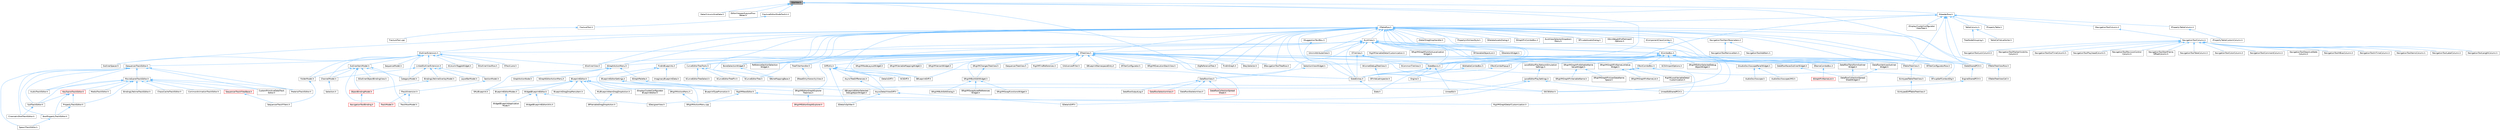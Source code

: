 digraph "SSplitter.h"
{
 // INTERACTIVE_SVG=YES
 // LATEX_PDF_SIZE
  bgcolor="transparent";
  edge [fontname=Helvetica,fontsize=10,labelfontname=Helvetica,labelfontsize=10];
  node [fontname=Helvetica,fontsize=10,shape=box,height=0.2,width=0.4];
  Node1 [id="Node000001",label="SSplitter.h",height=0.2,width=0.4,color="gray40", fillcolor="grey60", style="filled", fontcolor="black",tooltip=" "];
  Node1 -> Node2 [id="edge1_Node000001_Node000002",dir="back",color="steelblue1",style="solid",tooltip=" "];
  Node2 [id="Node000002",label="DetailColumnSizeData.h",height=0.2,width=0.4,color="grey40", fillcolor="white", style="filled",URL="$d4/de2/DetailColumnSizeData_8h.html",tooltip=" "];
  Node1 -> Node3 [id="edge2_Node000001_Node000003",dir="back",color="steelblue1",style="solid",tooltip=" "];
  Node3 [id="Node000003",label="EditorViewportLayoutFour\lPanes.h",height=0.2,width=0.4,color="grey40", fillcolor="white", style="filled",URL="$d4/d84/EditorViewportLayoutFourPanes_8h.html",tooltip=" "];
  Node1 -> Node4 [id="edge3_Node000001_Node000004",dir="back",color="steelblue1",style="solid",tooltip=" "];
  Node4 [id="Node000004",label="FractureEditorModeToolkit.h",height=0.2,width=0.4,color="grey40", fillcolor="white", style="filled",URL="$da/d01/FractureEditorModeToolkit_8h.html",tooltip=" "];
  Node4 -> Node5 [id="edge4_Node000004_Node000005",dir="back",color="steelblue1",style="solid",tooltip=" "];
  Node5 [id="Node000005",label="FractureTool.h",height=0.2,width=0.4,color="grey40", fillcolor="white", style="filled",URL="$d4/d30/FractureTool_8h.html",tooltip=" "];
  Node5 -> Node6 [id="edge5_Node000005_Node000006",dir="back",color="steelblue1",style="solid",tooltip=" "];
  Node6 [id="Node000006",label="FractureTool.cpp",height=0.2,width=0.4,color="grey40", fillcolor="white", style="filled",URL="$dc/d9a/FractureTool_8cpp.html",tooltip=" "];
  Node1 -> Node7 [id="edge6_Node000001_Node000007",dir="back",color="steelblue1",style="solid",tooltip=" "];
  Node7 [id="Node000007",label="SHeaderRow.h",height=0.2,width=0.4,color="grey40", fillcolor="white", style="filled",URL="$d4/d31/SHeaderRow_8h.html",tooltip=" "];
  Node7 -> Node8 [id="edge7_Node000007_Node000008",dir="back",color="steelblue1",style="solid",tooltip=" "];
  Node8 [id="Node000008",label="IDisplayClusterConfigurator\lViewTree.h",height=0.2,width=0.4,color="grey40", fillcolor="white", style="filled",URL="$d2/d6d/IDisplayClusterConfiguratorViewTree_8h.html",tooltip=" "];
  Node7 -> Node9 [id="edge8_Node000007_Node000009",dir="back",color="steelblue1",style="solid",tooltip=" "];
  Node9 [id="Node000009",label="INavigationToolColumn.h",height=0.2,width=0.4,color="grey40", fillcolor="white", style="filled",URL="$d4/da3/INavigationToolColumn_8h.html",tooltip=" "];
  Node9 -> Node10 [id="edge9_Node000009_Node000010",dir="back",color="steelblue1",style="solid",tooltip=" "];
  Node10 [id="Node000010",label="NavigationToolColumn.h",height=0.2,width=0.4,color="grey40", fillcolor="white", style="filled",URL="$d5/d86/NavigationToolColumn_8h.html",tooltip=" "];
  Node10 -> Node11 [id="edge10_Node000010_Node000011",dir="back",color="steelblue1",style="solid",tooltip=" "];
  Node11 [id="Node000011",label="NavigationToolColorColumn.h",height=0.2,width=0.4,color="grey40", fillcolor="white", style="filled",URL="$da/d02/NavigationToolColorColumn_8h.html",tooltip=" "];
  Node10 -> Node12 [id="edge11_Node000010_Node000012",dir="back",color="steelblue1",style="solid",tooltip=" "];
  Node12 [id="Node000012",label="NavigationToolCommentColumn.h",height=0.2,width=0.4,color="grey40", fillcolor="white", style="filled",URL="$d9/de2/NavigationToolCommentColumn_8h.html",tooltip=" "];
  Node10 -> Node13 [id="edge12_Node000010_Node000013",dir="back",color="steelblue1",style="solid",tooltip=" "];
  Node13 [id="Node000013",label="NavigationToolDeactiveState\lColumn.h",height=0.2,width=0.4,color="grey40", fillcolor="white", style="filled",URL="$db/dc6/NavigationToolDeactiveStateColumn_8h.html",tooltip=" "];
  Node10 -> Node14 [id="edge13_Node000010_Node000014",dir="back",color="steelblue1",style="solid",tooltip=" "];
  Node14 [id="Node000014",label="NavigationToolHBiasColumn.h",height=0.2,width=0.4,color="grey40", fillcolor="white", style="filled",URL="$dd/dcf/NavigationToolHBiasColumn_8h.html",tooltip=" "];
  Node10 -> Node15 [id="edge14_Node000010_Node000015",dir="back",color="steelblue1",style="solid",tooltip=" "];
  Node15 [id="Node000015",label="NavigationToolInTimeColumn.h",height=0.2,width=0.4,color="grey40", fillcolor="white", style="filled",URL="$d0/d2d/NavigationToolInTimeColumn_8h.html",tooltip=" "];
  Node10 -> Node16 [id="edge15_Node000010_Node000016",dir="back",color="steelblue1",style="solid",tooltip=" "];
  Node16 [id="Node000016",label="NavigationToolItemsColumn.h",height=0.2,width=0.4,color="grey40", fillcolor="white", style="filled",URL="$da/d49/NavigationToolItemsColumn_8h.html",tooltip=" "];
  Node10 -> Node17 [id="edge16_Node000010_Node000017",dir="back",color="steelblue1",style="solid",tooltip=" "];
  Node17 [id="Node000017",label="NavigationToolLabelColumn.h",height=0.2,width=0.4,color="grey40", fillcolor="white", style="filled",URL="$d4/d5c/NavigationToolLabelColumn_8h.html",tooltip=" "];
  Node10 -> Node18 [id="edge17_Node000010_Node000018",dir="back",color="steelblue1",style="solid",tooltip=" "];
  Node18 [id="Node000018",label="NavigationToolLengthColumn.h",height=0.2,width=0.4,color="grey40", fillcolor="white", style="filled",URL="$d5/d1e/NavigationToolLengthColumn_8h.html",tooltip=" "];
  Node10 -> Node19 [id="edge18_Node000010_Node000019",dir="back",color="steelblue1",style="solid",tooltip=" "];
  Node19 [id="Node000019",label="NavigationToolLockColumn.h",height=0.2,width=0.4,color="grey40", fillcolor="white", style="filled",URL="$d6/d4a/NavigationToolLockColumn_8h.html",tooltip=" "];
  Node10 -> Node20 [id="edge19_Node000010_Node000020",dir="back",color="steelblue1",style="solid",tooltip=" "];
  Node20 [id="Node000020",label="NavigationToolMarkerVisibility\lColumn.h",height=0.2,width=0.4,color="grey40", fillcolor="white", style="filled",URL="$d0/d78/NavigationToolMarkerVisibilityColumn_8h.html",tooltip=" "];
  Node10 -> Node21 [id="edge20_Node000010_Node000021",dir="back",color="steelblue1",style="solid",tooltip=" "];
  Node21 [id="Node000021",label="NavigationToolOutTimeColumn.h",height=0.2,width=0.4,color="grey40", fillcolor="white", style="filled",URL="$db/d63/NavigationToolOutTimeColumn_8h.html",tooltip=" "];
  Node10 -> Node22 [id="edge21_Node000010_Node000022",dir="back",color="steelblue1",style="solid",tooltip=" "];
  Node22 [id="Node000022",label="NavigationToolPlayheadColumn.h",height=0.2,width=0.4,color="grey40", fillcolor="white", style="filled",URL="$dc/dbd/NavigationToolPlayheadColumn_8h.html",tooltip=" "];
  Node10 -> Node23 [id="edge22_Node000010_Node000023",dir="back",color="steelblue1",style="solid",tooltip=" "];
  Node23 [id="Node000023",label="NavigationToolRevisionControl\lColumn.h",height=0.2,width=0.4,color="grey40", fillcolor="white", style="filled",URL="$da/d11/NavigationToolRevisionControlColumn_8h.html",tooltip=" "];
  Node10 -> Node24 [id="edge23_Node000010_Node000024",dir="back",color="steelblue1",style="solid",tooltip=" "];
  Node24 [id="Node000024",label="NavigationToolStartFrame\lOffsetColumn.h",height=0.2,width=0.4,color="grey40", fillcolor="white", style="filled",URL="$df/dbc/NavigationToolStartFrameOffsetColumn_8h.html",tooltip=" "];
  Node10 -> Node25 [id="edge24_Node000010_Node000025",dir="back",color="steelblue1",style="solid",tooltip=" "];
  Node25 [id="Node000025",label="NavigationToolTakeColumn.h",height=0.2,width=0.4,color="grey40", fillcolor="white", style="filled",URL="$dc/dea/NavigationToolTakeColumn_8h.html",tooltip=" "];
  Node7 -> Node26 [id="edge25_Node000007_Node000026",dir="back",color="steelblue1",style="solid",tooltip=" "];
  Node26 [id="Node000026",label="IPropertyTable.h",height=0.2,width=0.4,color="grey40", fillcolor="white", style="filled",URL="$d5/d90/IPropertyTable_8h.html",tooltip=" "];
  Node7 -> Node27 [id="edge26_Node000007_Node000027",dir="back",color="steelblue1",style="solid",tooltip=" "];
  Node27 [id="Node000027",label="IPropertyTableColumn.h",height=0.2,width=0.4,color="grey40", fillcolor="white", style="filled",URL="$db/d97/IPropertyTableColumn_8h.html",tooltip=" "];
  Node27 -> Node28 [id="edge27_Node000027_Node000028",dir="back",color="steelblue1",style="solid",tooltip=" "];
  Node28 [id="Node000028",label="IPropertyTableCustomColumn.h",height=0.2,width=0.4,color="grey40", fillcolor="white", style="filled",URL="$d0/d25/IPropertyTableCustomColumn_8h.html",tooltip=" "];
  Node7 -> Node29 [id="edge28_Node000007_Node000029",dir="back",color="steelblue1",style="solid",tooltip=" "];
  Node29 [id="Node000029",label="STableRow.h",height=0.2,width=0.4,color="grey40", fillcolor="white", style="filled",URL="$d8/d43/STableRow_8h.html",tooltip=" "];
  Node29 -> Node30 [id="edge29_Node000029_Node000030",dir="back",color="steelblue1",style="solid",tooltip=" "];
  Node30 [id="Node000030",label="BoneSelectionWidget.h",height=0.2,width=0.4,color="grey40", fillcolor="white", style="filled",URL="$d4/dd3/BoneSelectionWidget_8h.html",tooltip=" "];
  Node30 -> Node31 [id="edge30_Node000030_Node000031",dir="back",color="steelblue1",style="solid",tooltip=" "];
  Node31 [id="Node000031",label="SBoneMappingBase.h",height=0.2,width=0.4,color="grey40", fillcolor="white", style="filled",URL="$d7/d49/SBoneMappingBase_8h.html",tooltip=" "];
  Node29 -> Node32 [id="edge31_Node000029_Node000032",dir="back",color="steelblue1",style="solid",tooltip=" "];
  Node32 [id="Node000032",label="CurveEditorTreeTraits.h",height=0.2,width=0.4,color="grey40", fillcolor="white", style="filled",URL="$d4/d4a/CurveEditorTreeTraits_8h.html",tooltip=" "];
  Node32 -> Node33 [id="edge32_Node000032_Node000033",dir="back",color="steelblue1",style="solid",tooltip=" "];
  Node33 [id="Node000033",label="SCurveEditorTree.h",height=0.2,width=0.4,color="grey40", fillcolor="white", style="filled",URL="$da/da4/SCurveEditorTree_8h.html",tooltip=" "];
  Node32 -> Node34 [id="edge33_Node000032_Node000034",dir="back",color="steelblue1",style="solid",tooltip=" "];
  Node34 [id="Node000034",label="SCurveEditorTreePin.h",height=0.2,width=0.4,color="grey40", fillcolor="white", style="filled",URL="$db/d44/SCurveEditorTreePin_8h.html",tooltip=" "];
  Node32 -> Node35 [id="edge34_Node000032_Node000035",dir="back",color="steelblue1",style="solid",tooltip=" "];
  Node35 [id="Node000035",label="SCurveEditorTreeSelect.h",height=0.2,width=0.4,color="grey40", fillcolor="white", style="filled",URL="$d9/d58/SCurveEditorTreeSelect_8h.html",tooltip=" "];
  Node29 -> Node36 [id="edge35_Node000029_Node000036",dir="back",color="steelblue1",style="solid",tooltip=" "];
  Node36 [id="Node000036",label="DataflowTransformOutliner\lWidget.h",height=0.2,width=0.4,color="grey40", fillcolor="white", style="filled",URL="$d8/df9/DataflowTransformOutlinerWidget_8h.html",tooltip=" "];
  Node36 -> Node37 [id="edge36_Node000036_Node000037",dir="back",color="steelblue1",style="solid",tooltip=" "];
  Node37 [id="Node000037",label="DataflowCollectionSpread\lSheetWidget.h",height=0.2,width=0.4,color="grey40", fillcolor="white", style="filled",URL="$da/da3/DataflowCollectionSpreadSheetWidget_8h.html",tooltip=" "];
  Node29 -> Node38 [id="edge37_Node000029_Node000038",dir="back",color="steelblue1",style="solid",tooltip=" "];
  Node38 [id="Node000038",label="DataflowVerticesOutliner\lWidget.h",height=0.2,width=0.4,color="grey40", fillcolor="white", style="filled",URL="$dd/deb/DataflowVerticesOutlinerWidget_8h.html",tooltip=" "];
  Node38 -> Node37 [id="edge38_Node000038_Node000037",dir="back",color="steelblue1",style="solid",tooltip=" "];
  Node29 -> Node39 [id="edge39_Node000029_Node000039",dir="back",color="steelblue1",style="solid",tooltip=" "];
  Node39 [id="Node000039",label="DlgReferenceTree.h",height=0.2,width=0.4,color="grey40", fillcolor="white", style="filled",URL="$db/dd3/DlgReferenceTree_8h.html",tooltip=" "];
  Node29 -> Node40 [id="edge40_Node000029_Node000040",dir="back",color="steelblue1",style="solid",tooltip=" "];
  Node40 [id="Node000040",label="FindInBlueprints.h",height=0.2,width=0.4,color="grey40", fillcolor="white", style="filled",URL="$d0/d27/FindInBlueprints_8h.html",tooltip=" "];
  Node40 -> Node41 [id="edge41_Node000040_Node000041",dir="back",color="steelblue1",style="solid",tooltip=" "];
  Node41 [id="Node000041",label="BlueprintEditor.h",height=0.2,width=0.4,color="grey40", fillcolor="white", style="filled",URL="$df/d7d/BlueprintEditor_8h.html",tooltip=" "];
  Node41 -> Node42 [id="edge42_Node000041_Node000042",dir="back",color="steelblue1",style="solid",tooltip=" "];
  Node42 [id="Node000042",label="BPVariableDragDropAction.h",height=0.2,width=0.4,color="grey40", fillcolor="white", style="filled",URL="$dd/d23/BPVariableDragDropAction_8h.html",tooltip=" "];
  Node41 -> Node43 [id="edge43_Node000041_Node000043",dir="back",color="steelblue1",style="solid",tooltip=" "];
  Node43 [id="Node000043",label="BlueprintDragDropMenuItem.h",height=0.2,width=0.4,color="grey40", fillcolor="white", style="filled",URL="$dc/deb/BlueprintDragDropMenuItem_8h.html",tooltip=" "];
  Node41 -> Node44 [id="edge44_Node000041_Node000044",dir="back",color="steelblue1",style="solid",tooltip=" "];
  Node44 [id="Node000044",label="BlueprintEditorModes.h",height=0.2,width=0.4,color="grey40", fillcolor="white", style="filled",URL="$d9/d70/BlueprintEditorModes_8h.html",tooltip=" "];
  Node44 -> Node45 [id="edge45_Node000044_Node000045",dir="back",color="steelblue1",style="solid",tooltip=" "];
  Node45 [id="Node000045",label="WidgetBlueprintApplication\lMode.h",height=0.2,width=0.4,color="grey40", fillcolor="white", style="filled",URL="$d3/d40/WidgetBlueprintApplicationMode_8h.html",tooltip=" "];
  Node41 -> Node46 [id="edge46_Node000041_Node000046",dir="back",color="steelblue1",style="solid",tooltip=" "];
  Node46 [id="Node000046",label="IDisplayClusterConfigurator\lBlueprintEditor.h",height=0.2,width=0.4,color="grey40", fillcolor="white", style="filled",URL="$dd/d4b/IDisplayClusterConfiguratorBlueprintEditor_8h.html",tooltip=" "];
  Node41 -> Node47 [id="edge47_Node000041_Node000047",dir="back",color="steelblue1",style="solid",tooltip=" "];
  Node47 [id="Node000047",label="MyBlueprintItemDragDropAction.h",height=0.2,width=0.4,color="grey40", fillcolor="white", style="filled",URL="$da/d11/MyBlueprintItemDragDropAction_8h.html",tooltip=" "];
  Node47 -> Node42 [id="edge48_Node000047_Node000042",dir="back",color="steelblue1",style="solid",tooltip=" "];
  Node41 -> Node48 [id="edge49_Node000041_Node000048",dir="back",color="steelblue1",style="solid",tooltip=" "];
  Node48 [id="Node000048",label="SBlueprintEditorSelected\lDebugObjectWidget.h",height=0.2,width=0.4,color="grey40", fillcolor="white", style="filled",URL="$de/d6c/SBlueprintEditorSelectedDebugObjectWidget_8h.html",tooltip=" "];
  Node41 -> Node49 [id="edge50_Node000041_Node000049",dir="back",color="steelblue1",style="solid",tooltip=" "];
  Node49 [id="Node000049",label="SMyBlueprint.h",height=0.2,width=0.4,color="grey40", fillcolor="white", style="filled",URL="$d3/d34/SMyBlueprint_8h.html",tooltip=" "];
  Node41 -> Node50 [id="edge51_Node000041_Node000050",dir="back",color="steelblue1",style="solid",tooltip=" "];
  Node50 [id="Node000050",label="SSCSEditor.h",height=0.2,width=0.4,color="grey40", fillcolor="white", style="filled",URL="$d0/d2e/SSCSEditor_8h.html",tooltip=" "];
  Node41 -> Node51 [id="edge52_Node000041_Node000051",dir="back",color="steelblue1",style="solid",tooltip=" "];
  Node51 [id="Node000051",label="WidgetBlueprintEditor.h",height=0.2,width=0.4,color="grey40", fillcolor="white", style="filled",URL="$d6/d04/WidgetBlueprintEditor_8h.html",tooltip=" "];
  Node51 -> Node52 [id="edge53_Node000051_Node000052",dir="back",color="steelblue1",style="solid",tooltip=" "];
  Node52 [id="Node000052",label="SDesignerView.h",height=0.2,width=0.4,color="grey40", fillcolor="white", style="filled",URL="$d2/d14/SDesignerView_8h.html",tooltip=" "];
  Node51 -> Node45 [id="edge54_Node000051_Node000045",dir="back",color="steelblue1",style="solid",tooltip=" "];
  Node51 -> Node53 [id="edge55_Node000051_Node000053",dir="back",color="steelblue1",style="solid",tooltip=" "];
  Node53 [id="Node000053",label="WidgetBlueprintEditorUtils.h",height=0.2,width=0.4,color="grey40", fillcolor="white", style="filled",URL="$d9/df7/WidgetBlueprintEditorUtils_8h.html",tooltip=" "];
  Node40 -> Node54 [id="edge56_Node000040_Node000054",dir="back",color="steelblue1",style="solid",tooltip=" "];
  Node54 [id="Node000054",label="BlueprintEditorSettings.h",height=0.2,width=0.4,color="grey40", fillcolor="white", style="filled",URL="$d4/dbc/BlueprintEditorSettings_8h.html",tooltip=" "];
  Node54 -> Node55 [id="edge57_Node000054_Node000055",dir="back",color="steelblue1",style="solid",tooltip=" "];
  Node55 [id="Node000055",label="BlueprintTypePromotion.h",height=0.2,width=0.4,color="grey40", fillcolor="white", style="filled",URL="$d2/d23/BlueprintTypePromotion_8h.html",tooltip=" "];
  Node54 -> Node56 [id="edge58_Node000054_Node000056",dir="back",color="steelblue1",style="solid",tooltip=" "];
  Node56 [id="Node000056",label="RigVMNewEditor.h",height=0.2,width=0.4,color="grey40", fillcolor="white", style="filled",URL="$df/dd1/RigVMNewEditor_8h.html",tooltip=" "];
  Node56 -> Node57 [id="edge59_Node000056_Node000057",dir="back",color="steelblue1",style="solid",tooltip=" "];
  Node57 [id="Node000057",label="RigVMGraphDetailCustomization.h",height=0.2,width=0.4,color="grey40", fillcolor="white", style="filled",URL="$da/d8c/RigVMGraphDetailCustomization_8h.html",tooltip=" "];
  Node56 -> Node58 [id="edge60_Node000056_Node000058",dir="back",color="steelblue1",style="solid",tooltip=" "];
  Node58 [id="Node000058",label="SRigVMActionMenu.cpp",height=0.2,width=0.4,color="grey40", fillcolor="white", style="filled",URL="$dc/d4c/SRigVMActionMenu_8cpp.html",tooltip=" "];
  Node54 -> Node58 [id="edge61_Node000054_Node000058",dir="back",color="steelblue1",style="solid",tooltip=" "];
  Node40 -> Node59 [id="edge62_Node000040_Node000059",dir="back",color="steelblue1",style="solid",tooltip=" "];
  Node59 [id="Node000059",label="ImaginaryBlueprintData.h",height=0.2,width=0.4,color="grey40", fillcolor="white", style="filled",URL="$d9/d16/ImaginaryBlueprintData_8h.html",tooltip=" "];
  Node29 -> Node60 [id="edge63_Node000029_Node000060",dir="back",color="steelblue1",style="solid",tooltip=" "];
  Node60 [id="Node000060",label="FindInGraph.h",height=0.2,width=0.4,color="grey40", fillcolor="white", style="filled",URL="$de/d36/FindInGraph_8h.html",tooltip=" "];
  Node29 -> Node61 [id="edge64_Node000029_Node000061",dir="back",color="steelblue1",style="solid",tooltip=" "];
  Node61 [id="Node000061",label="IDetailDragDropHandler.h",height=0.2,width=0.4,color="grey40", fillcolor="white", style="filled",URL="$dd/d80/IDetailDragDropHandler_8h.html",tooltip=" "];
  Node29 -> Node62 [id="edge65_Node000029_Node000062",dir="back",color="steelblue1",style="solid",tooltip=" "];
  Node62 [id="Node000062",label="IOutlinerExtension.h",height=0.2,width=0.4,color="grey40", fillcolor="white", style="filled",URL="$db/d1a/IOutlinerExtension_8h.html",tooltip=" "];
  Node62 -> Node63 [id="edge66_Node000062_Node000063",dir="back",color="steelblue1",style="solid",tooltip=" "];
  Node63 [id="Node000063",label="CategoryModel.h",height=0.2,width=0.4,color="grey40", fillcolor="white", style="filled",URL="$db/dfe/CategoryModel_8h.html",tooltip=" "];
  Node62 -> Node64 [id="edge67_Node000062_Node000064",dir="back",color="steelblue1",style="solid",tooltip=" "];
  Node64 [id="Node000064",label="ChannelModel.h",height=0.2,width=0.4,color="grey40", fillcolor="white", style="filled",URL="$de/d30/ChannelModel_8h.html",tooltip=" "];
  Node64 -> Node65 [id="edge68_Node000064_Node000065",dir="back",color="steelblue1",style="solid",tooltip=" "];
  Node65 [id="Node000065",label="Selection.h",height=0.2,width=0.4,color="grey40", fillcolor="white", style="filled",URL="$dd/dc2/Editor_2Sequencer_2Public_2MVVM_2Selection_2Selection_8h.html",tooltip=" "];
  Node62 -> Node66 [id="edge69_Node000062_Node000066",dir="back",color="steelblue1",style="solid",tooltip=" "];
  Node66 [id="Node000066",label="FolderModel.h",height=0.2,width=0.4,color="grey40", fillcolor="white", style="filled",URL="$d4/d1d/FolderModel_8h.html",tooltip=" "];
  Node66 -> Node67 [id="edge70_Node000066_Node000067",dir="back",color="steelblue1",style="solid",tooltip=" "];
  Node67 [id="Node000067",label="SequencerTrackFilters.h",height=0.2,width=0.4,color="grey40", fillcolor="white", style="filled",URL="$df/d72/SequencerTrackFilters_8h.html",tooltip=" "];
  Node62 -> Node68 [id="edge71_Node000062_Node000068",dir="back",color="steelblue1",style="solid",tooltip=" "];
  Node68 [id="Node000068",label="ISequencerTrackEditor.h",height=0.2,width=0.4,color="grey40", fillcolor="white", style="filled",URL="$df/dca/ISequencerTrackEditor_8h.html",tooltip=" "];
  Node68 -> Node69 [id="edge72_Node000068_Node000069",dir="back",color="steelblue1",style="solid",tooltip=" "];
  Node69 [id="Node000069",label="AudioTrackEditor.h",height=0.2,width=0.4,color="grey40", fillcolor="white", style="filled",URL="$dd/d96/AudioTrackEditor_8h.html",tooltip=" "];
  Node68 -> Node70 [id="edge73_Node000068_Node000070",dir="back",color="steelblue1",style="solid",tooltip=" "];
  Node70 [id="Node000070",label="BoolPropertyTrackEditor.h",height=0.2,width=0.4,color="grey40", fillcolor="white", style="filled",URL="$db/d07/BoolPropertyTrackEditor_8h.html",tooltip=" "];
  Node70 -> Node71 [id="edge74_Node000070_Node000071",dir="back",color="steelblue1",style="solid",tooltip=" "];
  Node71 [id="Node000071",label="SpawnTrackEditor.h",height=0.2,width=0.4,color="grey40", fillcolor="white", style="filled",URL="$d5/dac/SpawnTrackEditor_8h.html",tooltip=" "];
  Node68 -> Node72 [id="edge75_Node000068_Node000072",dir="back",color="steelblue1",style="solid",tooltip=" "];
  Node72 [id="Node000072",label="CinematicShotTrackEditor.h",height=0.2,width=0.4,color="grey40", fillcolor="white", style="filled",URL="$d3/d0c/CinematicShotTrackEditor_8h.html",tooltip=" "];
  Node68 -> Node73 [id="edge76_Node000068_Node000073",dir="back",color="steelblue1",style="solid",tooltip=" "];
  Node73 [id="Node000073",label="CustomPrimitiveDataTrack\lEditor.h",height=0.2,width=0.4,color="grey40", fillcolor="white", style="filled",URL="$dc/d8f/CustomPrimitiveDataTrackEditor_8h.html",tooltip=" "];
  Node68 -> Node74 [id="edge77_Node000068_Node000074",dir="back",color="steelblue1",style="solid",tooltip=" "];
  Node74 [id="Node000074",label="MaterialTrackEditor.h",height=0.2,width=0.4,color="grey40", fillcolor="white", style="filled",URL="$d1/d9f/MaterialTrackEditor_8h.html",tooltip=" "];
  Node68 -> Node75 [id="edge78_Node000068_Node000075",dir="back",color="steelblue1",style="solid",tooltip=" "];
  Node75 [id="Node000075",label="MovieSceneTrackEditor.h",height=0.2,width=0.4,color="grey40", fillcolor="white", style="filled",URL="$db/d6c/MovieSceneTrackEditor_8h.html",tooltip=" "];
  Node75 -> Node69 [id="edge79_Node000075_Node000069",dir="back",color="steelblue1",style="solid",tooltip=" "];
  Node75 -> Node76 [id="edge80_Node000075_Node000076",dir="back",color="steelblue1",style="solid",tooltip=" "];
  Node76 [id="Node000076",label="BindingLifetimeTrackEditor.h",height=0.2,width=0.4,color="grey40", fillcolor="white", style="filled",URL="$db/d3c/BindingLifetimeTrackEditor_8h.html",tooltip=" "];
  Node75 -> Node77 [id="edge81_Node000075_Node000077",dir="back",color="steelblue1",style="solid",tooltip=" "];
  Node77 [id="Node000077",label="ChaosCacheTrackEditor.h",height=0.2,width=0.4,color="grey40", fillcolor="white", style="filled",URL="$db/d36/ChaosCacheTrackEditor_8h.html",tooltip=" "];
  Node75 -> Node78 [id="edge82_Node000075_Node000078",dir="back",color="steelblue1",style="solid",tooltip=" "];
  Node78 [id="Node000078",label="CommonAnimationTrackEditor.h",height=0.2,width=0.4,color="grey40", fillcolor="white", style="filled",URL="$d9/d6e/CommonAnimationTrackEditor_8h.html",tooltip=" "];
  Node75 -> Node73 [id="edge83_Node000075_Node000073",dir="back",color="steelblue1",style="solid",tooltip=" "];
  Node75 -> Node79 [id="edge84_Node000075_Node000079",dir="back",color="steelblue1",style="solid",tooltip=" "];
  Node79 [id="Node000079",label="KeyframeTrackEditor.h",height=0.2,width=0.4,color="red", fillcolor="#FFF0F0", style="filled",URL="$dd/d47/KeyframeTrackEditor_8h.html",tooltip=" "];
  Node79 -> Node70 [id="edge85_Node000079_Node000070",dir="back",color="steelblue1",style="solid",tooltip=" "];
  Node79 -> Node80 [id="edge86_Node000079_Node000080",dir="back",color="steelblue1",style="solid",tooltip=" "];
  Node80 [id="Node000080",label="PropertyTrackEditor.h",height=0.2,width=0.4,color="grey40", fillcolor="white", style="filled",URL="$da/d9a/PropertyTrackEditor_8h.html",tooltip=" "];
  Node80 -> Node70 [id="edge87_Node000080_Node000070",dir="back",color="steelblue1",style="solid",tooltip=" "];
  Node79 -> Node81 [id="edge88_Node000079_Node000081",dir="back",color="steelblue1",style="solid",tooltip=" "];
  Node81 [id="Node000081",label="SubTrackEditor.h",height=0.2,width=0.4,color="grey40", fillcolor="white", style="filled",URL="$d8/d5b/SubTrackEditor_8h.html",tooltip=" "];
  Node81 -> Node72 [id="edge89_Node000081_Node000072",dir="back",color="steelblue1",style="solid",tooltip=" "];
  Node75 -> Node74 [id="edge90_Node000075_Node000074",dir="back",color="steelblue1",style="solid",tooltip=" "];
  Node75 -> Node83 [id="edge91_Node000075_Node000083",dir="back",color="steelblue1",style="solid",tooltip=" "];
  Node83 [id="Node000083",label="MediaTrackEditor.h",height=0.2,width=0.4,color="grey40", fillcolor="white", style="filled",URL="$d0/d41/MediaTrackEditor_8h.html",tooltip=" "];
  Node75 -> Node80 [id="edge92_Node000075_Node000080",dir="back",color="steelblue1",style="solid",tooltip=" "];
  Node75 -> Node84 [id="edge93_Node000075_Node000084",dir="back",color="steelblue1",style="solid",tooltip=" "];
  Node84 [id="Node000084",label="SequencerTrackFilterBase.h",height=0.2,width=0.4,color="red", fillcolor="#FFF0F0", style="filled",URL="$d8/def/Filters_2SequencerTrackFilterBase_8h.html",tooltip=" "];
  Node84 -> Node67 [id="edge94_Node000084_Node000067",dir="back",color="steelblue1",style="solid",tooltip=" "];
  Node75 -> Node81 [id="edge95_Node000075_Node000081",dir="back",color="steelblue1",style="solid",tooltip=" "];
  Node68 -> Node71 [id="edge96_Node000068_Node000071",dir="back",color="steelblue1",style="solid",tooltip=" "];
  Node68 -> Node81 [id="edge97_Node000068_Node000081",dir="back",color="steelblue1",style="solid",tooltip=" "];
  Node62 -> Node99 [id="edge98_Node000062_Node000099",dir="back",color="steelblue1",style="solid",tooltip=" "];
  Node99 [id="Node000099",label="LinkedOutlinerExtension.h",height=0.2,width=0.4,color="grey40", fillcolor="white", style="filled",URL="$da/d0f/LinkedOutlinerExtension_8h.html",tooltip=" "];
  Node99 -> Node100 [id="edge99_Node000099_Node000100",dir="back",color="steelblue1",style="solid",tooltip=" "];
  Node100 [id="Node000100",label="BindingLifetimeOverlayModel.h",height=0.2,width=0.4,color="grey40", fillcolor="white", style="filled",URL="$d2/d69/BindingLifetimeOverlayModel_8h.html",tooltip=" "];
  Node100 -> Node101 [id="edge100_Node000100_Node000101",dir="back",color="steelblue1",style="solid",tooltip=" "];
  Node101 [id="Node000101",label="ObjectBindingModel.h",height=0.2,width=0.4,color="red", fillcolor="#FFF0F0", style="filled",URL="$de/dbc/ObjectBindingModel_8h.html",tooltip=" "];
  Node101 -> Node102 [id="edge101_Node000101_Node000102",dir="back",color="steelblue1",style="solid",tooltip=" "];
  Node102 [id="Node000102",label="NavigationToolBinding.h",height=0.2,width=0.4,color="red", fillcolor="#FFF0F0", style="filled",URL="$d0/db5/NavigationToolBinding_8h.html",tooltip=" "];
  Node99 -> Node63 [id="edge102_Node000099_Node000063",dir="back",color="steelblue1",style="solid",tooltip=" "];
  Node99 -> Node64 [id="edge103_Node000099_Node000064",dir="back",color="steelblue1",style="solid",tooltip=" "];
  Node99 -> Node107 [id="edge104_Node000099_Node000107",dir="back",color="steelblue1",style="solid",tooltip=" "];
  Node107 [id="Node000107",label="LayerBarModel.h",height=0.2,width=0.4,color="grey40", fillcolor="white", style="filled",URL="$dd/daa/LayerBarModel_8h.html",tooltip=" "];
  Node99 -> Node108 [id="edge105_Node000099_Node000108",dir="back",color="steelblue1",style="solid",tooltip=" "];
  Node108 [id="Node000108",label="SectionModel.h",height=0.2,width=0.4,color="grey40", fillcolor="white", style="filled",URL="$d7/d0c/SectionModel_8h.html",tooltip=" "];
  Node108 -> Node109 [id="edge106_Node000108_Node000109",dir="back",color="steelblue1",style="solid",tooltip=" "];
  Node109 [id="Node000109",label="ITrackExtension.h",height=0.2,width=0.4,color="grey40", fillcolor="white", style="filled",URL="$d4/d09/ITrackExtension_8h.html",tooltip=" "];
  Node109 -> Node110 [id="edge107_Node000109_Node000110",dir="back",color="steelblue1",style="solid",tooltip=" "];
  Node110 [id="Node000110",label="TrackModel.h",height=0.2,width=0.4,color="red", fillcolor="#FFF0F0", style="filled",URL="$db/d94/TrackModel_8h.html",tooltip=" "];
  Node109 -> Node112 [id="edge108_Node000109_Node000112",dir="back",color="steelblue1",style="solid",tooltip=" "];
  Node112 [id="Node000112",label="TrackRowModel.h",height=0.2,width=0.4,color="grey40", fillcolor="white", style="filled",URL="$d8/db5/TrackRowModel_8h.html",tooltip=" "];
  Node62 -> Node113 [id="edge109_Node000062_Node000113",dir="back",color="steelblue1",style="solid",tooltip=" "];
  Node113 [id="Node000113",label="OutlinerItemModel.h",height=0.2,width=0.4,color="grey40", fillcolor="white", style="filled",URL="$da/dbf/OutlinerItemModel_8h.html",tooltip=" "];
  Node113 -> Node63 [id="edge110_Node000113_Node000063",dir="back",color="steelblue1",style="solid",tooltip=" "];
  Node113 -> Node64 [id="edge111_Node000113_Node000064",dir="back",color="steelblue1",style="solid",tooltip=" "];
  Node113 -> Node66 [id="edge112_Node000113_Node000066",dir="back",color="steelblue1",style="solid",tooltip=" "];
  Node113 -> Node101 [id="edge113_Node000113_Node000101",dir="back",color="steelblue1",style="solid",tooltip=" "];
  Node113 -> Node114 [id="edge114_Node000113_Node000114",dir="back",color="steelblue1",style="solid",tooltip=" "];
  Node114 [id="Node000114",label="SOutlinerObjectBindingView.h",height=0.2,width=0.4,color="grey40", fillcolor="white", style="filled",URL="$d1/dfa/SOutlinerObjectBindingView_8h.html",tooltip=" "];
  Node113 -> Node110 [id="edge115_Node000113_Node000110",dir="back",color="steelblue1",style="solid",tooltip=" "];
  Node113 -> Node112 [id="edge116_Node000113_Node000112",dir="back",color="steelblue1",style="solid",tooltip=" "];
  Node62 -> Node115 [id="edge117_Node000062_Node000115",dir="back",color="steelblue1",style="solid",tooltip=" "];
  Node115 [id="Node000115",label="OutlinerSpacer.h",height=0.2,width=0.4,color="grey40", fillcolor="white", style="filled",URL="$dd/d3e/OutlinerSpacer_8h.html",tooltip=" "];
  Node62 -> Node116 [id="edge118_Node000062_Node000116",dir="back",color="steelblue1",style="solid",tooltip=" "];
  Node116 [id="Node000116",label="SColumnToggleWidget.h",height=0.2,width=0.4,color="grey40", fillcolor="white", style="filled",URL="$de/d8d/SColumnToggleWidget_8h.html",tooltip=" "];
  Node62 -> Node117 [id="edge119_Node000062_Node000117",dir="back",color="steelblue1",style="solid",tooltip=" "];
  Node117 [id="Node000117",label="SOutlinerView.h",height=0.2,width=0.4,color="grey40", fillcolor="white", style="filled",URL="$d5/de1/SOutlinerView_8h.html",tooltip=" "];
  Node62 -> Node118 [id="edge120_Node000062_Node000118",dir="back",color="steelblue1",style="solid",tooltip=" "];
  Node118 [id="Node000118",label="SOutlinerViewRow.h",height=0.2,width=0.4,color="grey40", fillcolor="white", style="filled",URL="$db/de3/SOutlinerViewRow_8h.html",tooltip=" "];
  Node62 -> Node119 [id="edge121_Node000062_Node000119",dir="back",color="steelblue1",style="solid",tooltip=" "];
  Node119 [id="Node000119",label="STrackLane.h",height=0.2,width=0.4,color="grey40", fillcolor="white", style="filled",URL="$d2/d8f/STrackLane_8h.html",tooltip=" "];
  Node62 -> Node120 [id="edge122_Node000062_Node000120",dir="back",color="steelblue1",style="solid",tooltip=" "];
  Node120 [id="Node000120",label="SequenceModel.h",height=0.2,width=0.4,color="grey40", fillcolor="white", style="filled",URL="$d4/d28/SequenceModel_8h.html",tooltip=" "];
  Node29 -> Node121 [id="edge123_Node000029_Node000121",dir="back",color="steelblue1",style="solid",tooltip=" "];
  Node121 [id="Node000121",label="NavigationToolItemParameters.h",height=0.2,width=0.4,color="grey40", fillcolor="white", style="filled",URL="$dd/d8c/NavigationToolItemParameters_8h.html",tooltip=" "];
  Node121 -> Node122 [id="edge124_Node000121_Node000122",dir="back",color="steelblue1",style="solid",tooltip=" "];
  Node122 [id="Node000122",label="NavigationToolAddItem.h",height=0.2,width=0.4,color="grey40", fillcolor="white", style="filled",URL="$de/db2/NavigationToolAddItem_8h.html",tooltip=" "];
  Node121 -> Node123 [id="edge125_Node000121_Node000123",dir="back",color="steelblue1",style="solid",tooltip=" "];
  Node123 [id="Node000123",label="NavigationToolRemoveItem.h",height=0.2,width=0.4,color="grey40", fillcolor="white", style="filled",URL="$da/dd5/NavigationToolRemoveItem_8h.html",tooltip=" "];
  Node29 -> Node115 [id="edge126_Node000029_Node000115",dir="back",color="steelblue1",style="solid",tooltip=" "];
  Node29 -> Node124 [id="edge127_Node000029_Node000124",dir="back",color="steelblue1",style="solid",tooltip=" "];
  Node124 [id="Node000124",label="PropertyInfoViewStyle.h",height=0.2,width=0.4,color="grey40", fillcolor="white", style="filled",URL="$d0/da8/PropertyInfoViewStyle_8h.html",tooltip=" "];
  Node29 -> Node125 [id="edge128_Node000029_Node000125",dir="back",color="steelblue1",style="solid",tooltip=" "];
  Node125 [id="Node000125",label="ReferenceSectionSelection\lWidget.h",height=0.2,width=0.4,color="grey40", fillcolor="white", style="filled",URL="$db/d75/ReferenceSectionSelectionWidget_8h.html",tooltip=" "];
  Node29 -> Node126 [id="edge129_Node000029_Node000126",dir="back",color="steelblue1",style="solid",tooltip=" "];
  Node126 [id="Node000126",label="SAnimAttributeView.h",height=0.2,width=0.4,color="grey40", fillcolor="white", style="filled",URL="$df/d42/SAnimAttributeView_8h.html",tooltip=" "];
  Node29 -> Node127 [id="edge130_Node000029_Node000127",dir="back",color="steelblue1",style="solid",tooltip=" "];
  Node127 [id="Node000127",label="SBlueprintDiff.h",height=0.2,width=0.4,color="grey40", fillcolor="white", style="filled",URL="$de/d6d/SBlueprintDiff_8h.html",tooltip=" "];
  Node29 -> Node31 [id="edge131_Node000029_Node000031",dir="back",color="steelblue1",style="solid",tooltip=" "];
  Node29 -> Node128 [id="edge132_Node000029_Node000128",dir="back",color="steelblue1",style="solid",tooltip=" "];
  Node128 [id="Node000128",label="SComboBox.h",height=0.2,width=0.4,color="grey40", fillcolor="white", style="filled",URL="$d2/dd5/SComboBox_8h.html",tooltip=" "];
  Node128 -> Node36 [id="edge133_Node000128_Node000036",dir="back",color="steelblue1",style="solid",tooltip=" "];
  Node128 -> Node38 [id="edge134_Node000128_Node000038",dir="back",color="steelblue1",style="solid",tooltip=" "];
  Node128 -> Node129 [id="edge135_Node000128_Node000129",dir="back",color="steelblue1",style="solid",tooltip=" "];
  Node129 [id="Node000129",label="LevelEditorPlayNetworkEmulation\lSettings.h",height=0.2,width=0.4,color="grey40", fillcolor="white", style="filled",URL="$d4/d35/LevelEditorPlayNetworkEmulationSettings_8h.html",tooltip=" "];
  Node129 -> Node130 [id="edge136_Node000129_Node000130",dir="back",color="steelblue1",style="solid",tooltip=" "];
  Node130 [id="Node000130",label="LevelEditorPlaySettings.h",height=0.2,width=0.4,color="grey40", fillcolor="white", style="filled",URL="$d4/d3b/LevelEditorPlaySettings_8h.html",tooltip=" "];
  Node130 -> Node52 [id="edge137_Node000130_Node000052",dir="back",color="steelblue1",style="solid",tooltip=" "];
  Node130 -> Node131 [id="edge138_Node000130_Node000131",dir="back",color="steelblue1",style="solid",tooltip=" "];
  Node131 [id="Node000131",label="UnrealEd.h",height=0.2,width=0.4,color="grey40", fillcolor="white", style="filled",URL="$d2/d5f/UnrealEd_8h.html",tooltip=" "];
  Node130 -> Node132 [id="edge139_Node000130_Node000132",dir="back",color="steelblue1",style="solid",tooltip=" "];
  Node132 [id="Node000132",label="UnrealEdSharedPCH.h",height=0.2,width=0.4,color="grey40", fillcolor="white", style="filled",URL="$d1/de6/UnrealEdSharedPCH_8h.html",tooltip=" "];
  Node128 -> Node133 [id="edge140_Node000128_Node000133",dir="back",color="steelblue1",style="solid",tooltip=" "];
  Node133 [id="Node000133",label="SAudioOscilloscopePanelWidget.h",height=0.2,width=0.4,color="grey40", fillcolor="white", style="filled",URL="$db/d7e/SAudioOscilloscopePanelWidget_8h.html",tooltip=" "];
  Node133 -> Node134 [id="edge141_Node000133_Node000134",dir="back",color="steelblue1",style="solid",tooltip=" "];
  Node134 [id="Node000134",label="AudioOscilloscope.h",height=0.2,width=0.4,color="grey40", fillcolor="white", style="filled",URL="$d5/d81/AudioOscilloscope_8h.html",tooltip=" "];
  Node133 -> Node135 [id="edge142_Node000133_Node000135",dir="back",color="steelblue1",style="solid",tooltip=" "];
  Node135 [id="Node000135",label="AudioOscilloscopeUMG.h",height=0.2,width=0.4,color="grey40", fillcolor="white", style="filled",URL="$df/de7/AudioOscilloscopeUMG_8h.html",tooltip=" "];
  Node128 -> Node48 [id="edge143_Node000128_Node000048",dir="back",color="steelblue1",style="solid",tooltip=" "];
  Node128 -> Node136 [id="edge144_Node000128_Node000136",dir="back",color="steelblue1",style="solid",tooltip=" "];
  Node136 [id="Node000136",label="SCSVImportOptions.h",height=0.2,width=0.4,color="grey40", fillcolor="white", style="filled",URL="$d7/dfe/SCSVImportOptions_8h.html",tooltip=" "];
  Node128 -> Node137 [id="edge145_Node000128_Node000137",dir="back",color="steelblue1",style="solid",tooltip=" "];
  Node137 [id="Node000137",label="SEditableComboBox.h",height=0.2,width=0.4,color="grey40", fillcolor="white", style="filled",URL="$d0/d8c/SEditableComboBox_8h.html",tooltip=" "];
  Node137 -> Node138 [id="edge146_Node000137_Node000138",dir="back",color="steelblue1",style="solid",tooltip=" "];
  Node138 [id="Node000138",label="SlateExtras.h",height=0.2,width=0.4,color="grey40", fillcolor="white", style="filled",URL="$d8/dec/SlateExtras_8h.html",tooltip=" "];
  Node138 -> Node139 [id="edge147_Node000138_Node000139",dir="back",color="steelblue1",style="solid",tooltip=" "];
  Node139 [id="Node000139",label="Slate.h",height=0.2,width=0.4,color="grey40", fillcolor="white", style="filled",URL="$d2/dc0/Slate_8h.html",tooltip=" "];
  Node128 -> Node140 [id="edge148_Node000128_Node000140",dir="back",color="steelblue1",style="solid",tooltip=" "];
  Node140 [id="Node000140",label="SFilterConfiguratorRow.h",height=0.2,width=0.4,color="grey40", fillcolor="white", style="filled",URL="$d2/d18/SFilterConfiguratorRow_8h.html",tooltip=" "];
  Node128 -> Node141 [id="edge149_Node000128_Node000141",dir="back",color="steelblue1",style="solid",tooltip=" "];
  Node141 [id="Node000141",label="SNameComboBox.h",height=0.2,width=0.4,color="grey40", fillcolor="white", style="filled",URL="$d8/d4b/SNameComboBox_8h.html",tooltip=" "];
  Node141 -> Node142 [id="edge150_Node000141_Node000142",dir="back",color="steelblue1",style="solid",tooltip=" "];
  Node142 [id="Node000142",label="SGraphPinNameList.h",height=0.2,width=0.4,color="red", fillcolor="#FFF0F0", style="filled",URL="$d4/d09/SGraphPinNameList_8h.html",tooltip=" "];
  Node128 -> Node144 [id="edge151_Node000128_Node000144",dir="back",color="steelblue1",style="solid",tooltip=" "];
  Node144 [id="Node000144",label="SRigVMEditorSelectedDebug\lObjectWidget.h",height=0.2,width=0.4,color="grey40", fillcolor="white", style="filled",URL="$d9/dcd/SRigVMEditorSelectedDebugObjectWidget_8h.html",tooltip=" "];
  Node128 -> Node145 [id="edge152_Node000128_Node000145",dir="back",color="steelblue1",style="solid",tooltip=" "];
  Node145 [id="Node000145",label="SRigVMGraphPinEditableName\lValueWidget.h",height=0.2,width=0.4,color="grey40", fillcolor="white", style="filled",URL="$da/d0c/SRigVMGraphPinEditableNameValueWidget_8h.html",tooltip=" "];
  Node145 -> Node146 [id="edge153_Node000145_Node000146",dir="back",color="steelblue1",style="solid",tooltip=" "];
  Node146 [id="Node000146",label="SRigVMGraphPinUserDataName\lSpace.h",height=0.2,width=0.4,color="grey40", fillcolor="white", style="filled",URL="$d7/dfd/SRigVMGraphPinUserDataNameSpace_8h.html",tooltip=" "];
  Node145 -> Node147 [id="edge154_Node000145_Node000147",dir="back",color="steelblue1",style="solid",tooltip=" "];
  Node147 [id="Node000147",label="SRigVMGraphPinVariableName.h",height=0.2,width=0.4,color="grey40", fillcolor="white", style="filled",URL="$d0/da1/SRigVMGraphPinVariableName_8h.html",tooltip=" "];
  Node128 -> Node148 [id="edge155_Node000128_Node000148",dir="back",color="steelblue1",style="solid",tooltip=" "];
  Node148 [id="Node000148",label="SRigVMGraphPinNameListValue\lWidget.h",height=0.2,width=0.4,color="grey40", fillcolor="white", style="filled",URL="$dc/dac/SRigVMGraphPinNameListValueWidget_8h.html",tooltip=" "];
  Node148 -> Node57 [id="edge156_Node000148_Node000057",dir="back",color="steelblue1",style="solid",tooltip=" "];
  Node148 -> Node149 [id="edge157_Node000148_Node000149",dir="back",color="steelblue1",style="solid",tooltip=" "];
  Node149 [id="Node000149",label="RigVMLocalVariableDetail\lCustomization.h",height=0.2,width=0.4,color="grey40", fillcolor="white", style="filled",URL="$de/de8/RigVMLocalVariableDetailCustomization_8h.html",tooltip=" "];
  Node148 -> Node150 [id="edge158_Node000148_Node000150",dir="back",color="steelblue1",style="solid",tooltip=" "];
  Node150 [id="Node000150",label="SRigVMGraphPinNameList.h",height=0.2,width=0.4,color="grey40", fillcolor="white", style="filled",URL="$d7/dfc/SRigVMGraphPinNameList_8h.html",tooltip=" "];
  Node128 -> Node151 [id="edge159_Node000128_Node000151",dir="back",color="steelblue1",style="solid",tooltip=" "];
  Node151 [id="Node000151",label="STableTreeView.h",height=0.2,width=0.4,color="grey40", fillcolor="white", style="filled",URL="$dd/d46/STableTreeView_8h.html",tooltip=" "];
  Node151 -> Node152 [id="edge160_Node000151_Node000152",dir="back",color="steelblue1",style="solid",tooltip=" "];
  Node152 [id="Node000152",label="SUntypedTableTreeView.h",height=0.2,width=0.4,color="grey40", fillcolor="white", style="filled",URL="$da/dc1/SUntypedTableTreeView_8h.html",tooltip=" "];
  Node152 -> Node153 [id="edge161_Node000152_Node000153",dir="back",color="steelblue1",style="solid",tooltip=" "];
  Node153 [id="Node000153",label="SUntypedDiffTableTreeView.h",height=0.2,width=0.4,color="grey40", fillcolor="white", style="filled",URL="$d2/dd2/SUntypedDiffTableTreeView_8h.html",tooltip=" "];
  Node128 -> Node154 [id="edge162_Node000128_Node000154",dir="back",color="steelblue1",style="solid",tooltip=" "];
  Node154 [id="Node000154",label="STextComboBox.h",height=0.2,width=0.4,color="grey40", fillcolor="white", style="filled",URL="$d6/d14/STextComboBox_8h.html",tooltip=" "];
  Node154 -> Node155 [id="edge163_Node000154_Node000155",dir="back",color="steelblue1",style="solid",tooltip=" "];
  Node155 [id="Node000155",label="SFixupSelfContextDlg.h",height=0.2,width=0.4,color="grey40", fillcolor="white", style="filled",URL="$d5/da4/SFixupSelfContextDlg_8h.html",tooltip=" "];
  Node154 -> Node138 [id="edge164_Node000154_Node000138",dir="back",color="steelblue1",style="solid",tooltip=" "];
  Node128 -> Node156 [id="edge165_Node000128_Node000156",dir="back",color="steelblue1",style="solid",tooltip=" "];
  Node156 [id="Node000156",label="STextComboPopup.h",height=0.2,width=0.4,color="grey40", fillcolor="white", style="filled",URL="$d1/d76/STextComboPopup_8h.html",tooltip=" "];
  Node156 -> Node138 [id="edge166_Node000156_Node000138",dir="back",color="steelblue1",style="solid",tooltip=" "];
  Node128 -> Node157 [id="edge167_Node000128_Node000157",dir="back",color="steelblue1",style="solid",tooltip=" "];
  Node157 [id="Node000157",label="SelectionViewWidget.h",height=0.2,width=0.4,color="grey40", fillcolor="white", style="filled",URL="$dc/db5/SelectionViewWidget_8h.html",tooltip=" "];
  Node157 -> Node158 [id="edge168_Node000157_Node000158",dir="back",color="steelblue1",style="solid",tooltip=" "];
  Node158 [id="Node000158",label="DataflowView.h",height=0.2,width=0.4,color="grey40", fillcolor="white", style="filled",URL="$d4/d2e/DataflowView_8h.html",tooltip=" "];
  Node158 -> Node159 [id="edge169_Node000158_Node000159",dir="back",color="steelblue1",style="solid",tooltip=" "];
  Node159 [id="Node000159",label="DataflowCollectionSpread\lSheet.h",height=0.2,width=0.4,color="red", fillcolor="#FFF0F0", style="filled",URL="$da/da7/DataflowCollectionSpreadSheet_8h.html",tooltip=" "];
  Node158 -> Node161 [id="edge170_Node000158_Node000161",dir="back",color="steelblue1",style="solid",tooltip=" "];
  Node161 [id="Node000161",label="DataflowOutputLog.h",height=0.2,width=0.4,color="grey40", fillcolor="white", style="filled",URL="$df/d1e/DataflowOutputLog_8h.html",tooltip=" "];
  Node158 -> Node162 [id="edge171_Node000158_Node000162",dir="back",color="steelblue1",style="solid",tooltip=" "];
  Node162 [id="Node000162",label="DataflowSelectionView.h",height=0.2,width=0.4,color="red", fillcolor="#FFF0F0", style="filled",URL="$d6/d34/DataflowSelectionView_8h.html",tooltip=" "];
  Node158 -> Node163 [id="edge172_Node000158_Node000163",dir="back",color="steelblue1",style="solid",tooltip=" "];
  Node163 [id="Node000163",label="DataflowSkeletonView.h",height=0.2,width=0.4,color="grey40", fillcolor="white", style="filled",URL="$d7/df7/DataflowSkeletonView_8h.html",tooltip=" "];
  Node128 -> Node164 [id="edge173_Node000128_Node000164",dir="back",color="steelblue1",style="solid",tooltip=" "];
  Node164 [id="Node000164",label="SlateBasics.h",height=0.2,width=0.4,color="grey40", fillcolor="white", style="filled",URL="$da/d2f/SlateBasics_8h.html",tooltip=" "];
  Node164 -> Node165 [id="edge174_Node000164_Node000165",dir="back",color="steelblue1",style="solid",tooltip=" "];
  Node165 [id="Node000165",label="Engine.h",height=0.2,width=0.4,color="grey40", fillcolor="white", style="filled",URL="$d1/d34/Public_2Engine_8h.html",tooltip=" "];
  Node164 -> Node139 [id="edge175_Node000164_Node000139",dir="back",color="steelblue1",style="solid",tooltip=" "];
  Node164 -> Node138 [id="edge176_Node000164_Node000138",dir="back",color="steelblue1",style="solid",tooltip=" "];
  Node164 -> Node131 [id="edge177_Node000164_Node000131",dir="back",color="steelblue1",style="solid",tooltip=" "];
  Node128 -> Node138 [id="edge178_Node000128_Node000138",dir="back",color="steelblue1",style="solid",tooltip=" "];
  Node128 -> Node166 [id="edge179_Node000128_Node000166",dir="back",color="steelblue1",style="solid",tooltip=" "];
  Node166 [id="Node000166",label="SlateSharedPCH.h",height=0.2,width=0.4,color="grey40", fillcolor="white", style="filled",URL="$d1/dfc/SlateSharedPCH_8h.html",tooltip=" "];
  Node166 -> Node167 [id="edge180_Node000166_Node000167",dir="back",color="steelblue1",style="solid",tooltip=" "];
  Node167 [id="Node000167",label="EngineSharedPCH.h",height=0.2,width=0.4,color="grey40", fillcolor="white", style="filled",URL="$dc/dbb/EngineSharedPCH_8h.html",tooltip=" "];
  Node167 -> Node132 [id="edge181_Node000167_Node000132",dir="back",color="steelblue1",style="solid",tooltip=" "];
  Node29 -> Node168 [id="edge182_Node000029_Node000168",dir="back",color="steelblue1",style="solid",tooltip=" "];
  Node168 [id="Node000168",label="SComponentClassCombo.h",height=0.2,width=0.4,color="grey40", fillcolor="white", style="filled",URL="$dc/df2/SComponentClassCombo_8h.html",tooltip=" "];
  Node168 -> Node50 [id="edge183_Node000168_Node000050",dir="back",color="steelblue1",style="solid",tooltip=" "];
  Node29 -> Node169 [id="edge184_Node000029_Node000169",dir="back",color="steelblue1",style="solid",tooltip=" "];
  Node169 [id="Node000169",label="SDeleteAssetsDialog.h",height=0.2,width=0.4,color="grey40", fillcolor="white", style="filled",URL="$d7/d0d/SDeleteAssetsDialog_8h.html",tooltip=" "];
  Node29 -> Node140 [id="edge185_Node000029_Node000140",dir="back",color="steelblue1",style="solid",tooltip=" "];
  Node29 -> Node170 [id="edge186_Node000029_Node000170",dir="back",color="steelblue1",style="solid",tooltip=" "];
  Node170 [id="Node000170",label="SFilterableObjectList.h",height=0.2,width=0.4,color="grey40", fillcolor="white", style="filled",URL="$dc/de4/SFilterableObjectList_8h.html",tooltip=" "];
  Node29 -> Node155 [id="edge187_Node000029_Node000155",dir="back",color="steelblue1",style="solid",tooltip=" "];
  Node29 -> Node171 [id="edge188_Node000029_Node000171",dir="back",color="steelblue1",style="solid",tooltip=" "];
  Node171 [id="Node000171",label="SGraphActionMenu.h",height=0.2,width=0.4,color="grey40", fillcolor="white", style="filled",URL="$d0/d9a/SGraphActionMenu_8h.html",tooltip=" "];
  Node171 -> Node172 [id="edge189_Node000171_Node000172",dir="back",color="steelblue1",style="solid",tooltip=" "];
  Node172 [id="Node000172",label="GraphActionNode.h",height=0.2,width=0.4,color="grey40", fillcolor="white", style="filled",URL="$dc/d7a/GraphActionNode_8h.html",tooltip=" "];
  Node171 -> Node173 [id="edge190_Node000171_Node000173",dir="back",color="steelblue1",style="solid",tooltip=" "];
  Node173 [id="Node000173",label="SGraphEditorActionMenu.h",height=0.2,width=0.4,color="grey40", fillcolor="white", style="filled",URL="$dd/d8d/SGraphEditorActionMenu_8h.html",tooltip=" "];
  Node171 -> Node174 [id="edge191_Node000171_Node000174",dir="back",color="steelblue1",style="solid",tooltip=" "];
  Node174 [id="Node000174",label="SGraphPalette.h",height=0.2,width=0.4,color="grey40", fillcolor="white", style="filled",URL="$d5/dd1/SGraphPalette_8h.html",tooltip=" "];
  Node174 -> Node175 [id="edge192_Node000174_Node000175",dir="back",color="steelblue1",style="solid",tooltip=" "];
  Node175 [id="Node000175",label="SRigVMEditorGraphExplorer\lTreeView.h",height=0.2,width=0.4,color="grey40", fillcolor="white", style="filled",URL="$d8/d43/SRigVMEditorGraphExplorerTreeView_8h.html",tooltip=" "];
  Node175 -> Node176 [id="edge193_Node000175_Node000176",dir="back",color="steelblue1",style="solid",tooltip=" "];
  Node176 [id="Node000176",label="SRigVMEditorGraphExplorer.h",height=0.2,width=0.4,color="red", fillcolor="#FFF0F0", style="filled",URL="$db/d11/SRigVMEditorGraphExplorer_8h.html",tooltip=" "];
  Node171 -> Node49 [id="edge194_Node000171_Node000049",dir="back",color="steelblue1",style="solid",tooltip=" "];
  Node171 -> Node178 [id="edge195_Node000171_Node000178",dir="back",color="steelblue1",style="solid",tooltip=" "];
  Node178 [id="Node000178",label="SRigVMActionMenu.h",height=0.2,width=0.4,color="grey40", fillcolor="white", style="filled",URL="$d1/de8/SRigVMActionMenu_8h.html",tooltip=" "];
  Node178 -> Node58 [id="edge196_Node000178_Node000058",dir="back",color="steelblue1",style="solid",tooltip=" "];
  Node29 -> Node179 [id="edge197_Node000029_Node000179",dir="back",color="steelblue1",style="solid",tooltip=" "];
  Node179 [id="Node000179",label="SGraphPinComboBox.h",height=0.2,width=0.4,color="grey40", fillcolor="white", style="filled",URL="$dc/d3f/SGraphPinComboBox_8h.html",tooltip=" "];
  Node29 -> Node180 [id="edge198_Node000029_Node000180",dir="back",color="steelblue1",style="solid",tooltip=" "];
  Node180 [id="Node000180",label="SKeySelector.h",height=0.2,width=0.4,color="grey40", fillcolor="white", style="filled",URL="$de/d62/SKeySelector_8h.html",tooltip=" "];
  Node29 -> Node181 [id="edge199_Node000029_Node000181",dir="back",color="steelblue1",style="solid",tooltip=" "];
  Node181 [id="Node000181",label="SKismetDebugTreeView.h",height=0.2,width=0.4,color="grey40", fillcolor="white", style="filled",URL="$dc/df5/SKismetDebugTreeView_8h.html",tooltip=" "];
  Node181 -> Node182 [id="edge200_Node000181_Node000182",dir="back",color="steelblue1",style="solid",tooltip=" "];
  Node182 [id="Node000182",label="SPinValueInspector.h",height=0.2,width=0.4,color="grey40", fillcolor="white", style="filled",URL="$d6/d85/SPinValueInspector_8h.html",tooltip=" "];
  Node29 -> Node183 [id="edge201_Node000029_Node000183",dir="back",color="steelblue1",style="solid",tooltip=" "];
  Node183 [id="Node000183",label="SListView.h",height=0.2,width=0.4,color="grey40", fillcolor="white", style="filled",URL="$db/db5/SListView_8h.html",tooltip=" "];
  Node183 -> Node158 [id="edge202_Node000183_Node000158",dir="back",color="steelblue1",style="solid",tooltip=" "];
  Node183 -> Node62 [id="edge203_Node000183_Node000062",dir="back",color="steelblue1",style="solid",tooltip=" "];
  Node183 -> Node125 [id="edge204_Node000183_Node000125",dir="back",color="steelblue1",style="solid",tooltip=" "];
  Node183 -> Node184 [id="edge205_Node000183_Node000184",dir="back",color="steelblue1",style="solid",tooltip=" "];
  Node184 [id="Node000184",label="RigVMVariableDetailCustomization.h",height=0.2,width=0.4,color="grey40", fillcolor="white", style="filled",URL="$d3/d24/RigVMVariableDetailCustomization_8h.html",tooltip=" "];
  Node183 -> Node126 [id="edge206_Node000183_Node000126",dir="back",color="steelblue1",style="solid",tooltip=" "];
  Node183 -> Node127 [id="edge207_Node000183_Node000127",dir="back",color="steelblue1",style="solid",tooltip=" "];
  Node183 -> Node128 [id="edge208_Node000183_Node000128",dir="back",color="steelblue1",style="solid",tooltip=" "];
  Node183 -> Node170 [id="edge209_Node000183_Node000170",dir="back",color="steelblue1",style="solid",tooltip=" "];
  Node183 -> Node185 [id="edge210_Node000183_Node000185",dir="back",color="steelblue1",style="solid",tooltip=" "];
  Node185 [id="Node000185",label="SRigVMGraphFunctionLocalization\lWidget.h",height=0.2,width=0.4,color="grey40", fillcolor="white", style="filled",URL="$dd/d59/SRigVMGraphFunctionLocalizationWidget_8h.html",tooltip=" "];
  Node183 -> Node145 [id="edge211_Node000183_Node000145",dir="back",color="steelblue1",style="solid",tooltip=" "];
  Node183 -> Node148 [id="edge212_Node000183_Node000148",dir="back",color="steelblue1",style="solid",tooltip=" "];
  Node183 -> Node186 [id="edge213_Node000183_Node000186",dir="back",color="steelblue1",style="solid",tooltip=" "];
  Node186 [id="Node000186",label="SSkeletonWidget.h",height=0.2,width=0.4,color="grey40", fillcolor="white", style="filled",URL="$dd/da7/SSkeletonWidget_8h.html",tooltip=" "];
  Node183 -> Node187 [id="edge214_Node000183_Node000187",dir="back",color="steelblue1",style="solid",tooltip=" "];
  Node187 [id="Node000187",label="STileView.h",height=0.2,width=0.4,color="grey40", fillcolor="white", style="filled",URL="$da/dd5/STileView_8h.html",tooltip=" "];
  Node187 -> Node188 [id="edge215_Node000187_Node000188",dir="back",color="steelblue1",style="solid",tooltip=" "];
  Node188 [id="Node000188",label="SCommonTileView.h",height=0.2,width=0.4,color="grey40", fillcolor="white", style="filled",URL="$de/d0c/SCommonTileView_8h.html",tooltip=" "];
  Node187 -> Node164 [id="edge216_Node000187_Node000164",dir="back",color="steelblue1",style="solid",tooltip=" "];
  Node187 -> Node138 [id="edge217_Node000187_Node000138",dir="back",color="steelblue1",style="solid",tooltip=" "];
  Node183 -> Node189 [id="edge218_Node000183_Node000189",dir="back",color="steelblue1",style="solid",tooltip=" "];
  Node189 [id="Node000189",label="STreeView.h",height=0.2,width=0.4,color="grey40", fillcolor="white", style="filled",URL="$de/dea/STreeView_8h.html",tooltip=" "];
  Node189 -> Node30 [id="edge219_Node000189_Node000030",dir="back",color="steelblue1",style="solid",tooltip=" "];
  Node189 -> Node32 [id="edge220_Node000189_Node000032",dir="back",color="steelblue1",style="solid",tooltip=" "];
  Node189 -> Node190 [id="edge221_Node000189_Node000190",dir="back",color="steelblue1",style="solid",tooltip=" "];
  Node190 [id="Node000190",label="DataflowFacesOutlinerWidget.h",height=0.2,width=0.4,color="grey40", fillcolor="white", style="filled",URL="$d1/d1c/DataflowFacesOutlinerWidget_8h.html",tooltip=" "];
  Node190 -> Node37 [id="edge222_Node000190_Node000037",dir="back",color="steelblue1",style="solid",tooltip=" "];
  Node189 -> Node36 [id="edge223_Node000189_Node000036",dir="back",color="steelblue1",style="solid",tooltip=" "];
  Node189 -> Node38 [id="edge224_Node000189_Node000038",dir="back",color="steelblue1",style="solid",tooltip=" "];
  Node189 -> Node191 [id="edge225_Node000189_Node000191",dir="back",color="steelblue1",style="solid",tooltip=" "];
  Node191 [id="Node000191",label="DiffUtils.h",height=0.2,width=0.4,color="grey40", fillcolor="white", style="filled",URL="$d4/d91/DiffUtils_8h.html",tooltip=" "];
  Node191 -> Node192 [id="edge226_Node000191_Node000192",dir="back",color="steelblue1",style="solid",tooltip=" "];
  Node192 [id="Node000192",label="AsyncDetailViewDiff.h",height=0.2,width=0.4,color="grey40", fillcolor="white", style="filled",URL="$dc/d54/AsyncDetailViewDiff_8h.html",tooltip=" "];
  Node192 -> Node193 [id="edge227_Node000192_Node000193",dir="back",color="steelblue1",style="solid",tooltip=" "];
  Node193 [id="Node000193",label="SDetailsDiff.h",height=0.2,width=0.4,color="grey40", fillcolor="white", style="filled",URL="$da/d09/SDetailsDiff_8h.html",tooltip=" "];
  Node192 -> Node194 [id="edge228_Node000192_Node000194",dir="back",color="steelblue1",style="solid",tooltip=" "];
  Node194 [id="Node000194",label="SDetailsSplitter.h",height=0.2,width=0.4,color="grey40", fillcolor="white", style="filled",URL="$d5/de5/SDetailsSplitter_8h.html",tooltip=" "];
  Node191 -> Node195 [id="edge229_Node000191_Node000195",dir="back",color="steelblue1",style="solid",tooltip=" "];
  Node195 [id="Node000195",label="AsyncTreeDifferences.h",height=0.2,width=0.4,color="grey40", fillcolor="white", style="filled",URL="$dd/d63/AsyncTreeDifferences_8h.html",tooltip=" "];
  Node195 -> Node192 [id="edge230_Node000195_Node000192",dir="back",color="steelblue1",style="solid",tooltip=" "];
  Node191 -> Node196 [id="edge231_Node000191_Node000196",dir="back",color="steelblue1",style="solid",tooltip=" "];
  Node196 [id="Node000196",label="DetailsDiff.h",height=0.2,width=0.4,color="grey40", fillcolor="white", style="filled",URL="$de/dfc/DetailsDiff_8h.html",tooltip=" "];
  Node191 -> Node127 [id="edge232_Node000191_Node000127",dir="back",color="steelblue1",style="solid",tooltip=" "];
  Node191 -> Node197 [id="edge233_Node000191_Node000197",dir="back",color="steelblue1",style="solid",tooltip=" "];
  Node197 [id="Node000197",label="SCSDiff.h",height=0.2,width=0.4,color="grey40", fillcolor="white", style="filled",URL="$da/dc5/SCSDiff_8h.html",tooltip=" "];
  Node191 -> Node193 [id="edge234_Node000191_Node000193",dir="back",color="steelblue1",style="solid",tooltip=" "];
  Node191 -> Node194 [id="edge235_Node000191_Node000194",dir="back",color="steelblue1",style="solid",tooltip=" "];
  Node189 -> Node39 [id="edge236_Node000189_Node000039",dir="back",color="steelblue1",style="solid",tooltip=" "];
  Node189 -> Node40 [id="edge237_Node000189_Node000040",dir="back",color="steelblue1",style="solid",tooltip=" "];
  Node189 -> Node60 [id="edge238_Node000189_Node000060",dir="back",color="steelblue1",style="solid",tooltip=" "];
  Node189 -> Node198 [id="edge239_Node000189_Node000198",dir="back",color="steelblue1",style="solid",tooltip=" "];
  Node198 [id="Node000198",label="ISequencerTreeView.h",height=0.2,width=0.4,color="grey40", fillcolor="white", style="filled",URL="$df/db6/ISequencerTreeView_8h.html",tooltip=" "];
  Node189 -> Node125 [id="edge240_Node000189_Node000125",dir="back",color="steelblue1",style="solid",tooltip=" "];
  Node189 -> Node199 [id="edge241_Node000189_Node000199",dir="back",color="steelblue1",style="solid",tooltip=" "];
  Node199 [id="Node000199",label="RigVMFindReferences.h",height=0.2,width=0.4,color="grey40", fillcolor="white", style="filled",URL="$df/da2/RigVMFindReferences_8h.html",tooltip=" "];
  Node189 -> Node200 [id="edge242_Node000189_Node000200",dir="back",color="steelblue1",style="solid",tooltip=" "];
  Node200 [id="Node000200",label="SAdvancedFilter.h",height=0.2,width=0.4,color="grey40", fillcolor="white", style="filled",URL="$d1/d68/SAdvancedFilter_8h.html",tooltip=" "];
  Node189 -> Node127 [id="edge243_Node000189_Node000127",dir="back",color="steelblue1",style="solid",tooltip=" "];
  Node189 -> Node201 [id="edge244_Node000189_Node000201",dir="back",color="steelblue1",style="solid",tooltip=" "];
  Node201 [id="Node000201",label="SBlueprintNamespaceEntry.h",height=0.2,width=0.4,color="grey40", fillcolor="white", style="filled",URL="$d4/d22/SBlueprintNamespaceEntry_8h.html",tooltip=" "];
  Node189 -> Node33 [id="edge245_Node000189_Node000033",dir="back",color="steelblue1",style="solid",tooltip=" "];
  Node189 -> Node202 [id="edge246_Node000189_Node000202",dir="back",color="steelblue1",style="solid",tooltip=" "];
  Node202 [id="Node000202",label="SFilterConfigurator.h",height=0.2,width=0.4,color="grey40", fillcolor="white", style="filled",URL="$d8/d8e/SFilterConfigurator_8h.html",tooltip=" "];
  Node189 -> Node171 [id="edge247_Node000189_Node000171",dir="back",color="steelblue1",style="solid",tooltip=" "];
  Node189 -> Node180 [id="edge248_Node000189_Node000180",dir="back",color="steelblue1",style="solid",tooltip=" "];
  Node189 -> Node181 [id="edge249_Node000189_Node000181",dir="back",color="steelblue1",style="solid",tooltip=" "];
  Node189 -> Node203 [id="edge250_Node000189_Node000203",dir="back",color="steelblue1",style="solid",tooltip=" "];
  Node203 [id="Node000203",label="SNavigationToolTreeRow.h",height=0.2,width=0.4,color="grey40", fillcolor="white", style="filled",URL="$de/d20/SNavigationToolTreeRow_8h.html",tooltip=" "];
  Node189 -> Node117 [id="edge251_Node000189_Node000117",dir="back",color="steelblue1",style="solid",tooltip=" "];
  Node189 -> Node204 [id="edge252_Node000189_Node000204",dir="back",color="steelblue1",style="solid",tooltip=" "];
  Node204 [id="Node000204",label="SRigVMBulkEditWidget.h",height=0.2,width=0.4,color="grey40", fillcolor="white", style="filled",URL="$d7/dab/SRigVMBulkEditWidget_8h.html",tooltip=" "];
  Node204 -> Node205 [id="edge253_Node000204_Node000205",dir="back",color="steelblue1",style="solid",tooltip=" "];
  Node205 [id="Node000205",label="SRigVMBulkEditDialog.h",height=0.2,width=0.4,color="grey40", fillcolor="white", style="filled",URL="$dd/d89/SRigVMBulkEditDialog_8h.html",tooltip=" "];
  Node204 -> Node206 [id="edge254_Node000204_Node000206",dir="back",color="steelblue1",style="solid",tooltip=" "];
  Node206 [id="Node000206",label="SRigVMSwapAssetReferences\lWidget.h",height=0.2,width=0.4,color="grey40", fillcolor="white", style="filled",URL="$db/d3f/SRigVMSwapAssetReferencesWidget_8h.html",tooltip=" "];
  Node204 -> Node207 [id="edge255_Node000204_Node000207",dir="back",color="steelblue1",style="solid",tooltip=" "];
  Node207 [id="Node000207",label="SRigVMSwapFunctionsWidget.h",height=0.2,width=0.4,color="grey40", fillcolor="white", style="filled",URL="$d0/da2/SRigVMSwapFunctionsWidget_8h.html",tooltip=" "];
  Node189 -> Node208 [id="edge256_Node000189_Node000208",dir="back",color="steelblue1",style="solid",tooltip=" "];
  Node208 [id="Node000208",label="SRigVMChangesTreeView.h",height=0.2,width=0.4,color="grey40", fillcolor="white", style="filled",URL="$dd/d83/SRigVMChangesTreeView_8h.html",tooltip=" "];
  Node208 -> Node204 [id="edge257_Node000208_Node000204",dir="back",color="steelblue1",style="solid",tooltip=" "];
  Node189 -> Node175 [id="edge258_Node000189_Node000175",dir="back",color="steelblue1",style="solid",tooltip=" "];
  Node189 -> Node209 [id="edge259_Node000189_Node000209",dir="back",color="steelblue1",style="solid",tooltip=" "];
  Node209 [id="Node000209",label="SRigVMExecutionStackView.h",height=0.2,width=0.4,color="grey40", fillcolor="white", style="filled",URL="$d9/d2b/SRigVMExecutionStackView_8h.html",tooltip=" "];
  Node189 -> Node210 [id="edge260_Node000189_Node000210",dir="back",color="steelblue1",style="solid",tooltip=" "];
  Node210 [id="Node000210",label="SRigVMNodeLayoutWidget.h",height=0.2,width=0.4,color="grey40", fillcolor="white", style="filled",URL="$dc/da9/SRigVMNodeLayoutWidget_8h.html",tooltip=" "];
  Node189 -> Node211 [id="edge261_Node000189_Node000211",dir="back",color="steelblue1",style="solid",tooltip=" "];
  Node211 [id="Node000211",label="SRigVMVariableMappingWidget.h",height=0.2,width=0.4,color="grey40", fillcolor="white", style="filled",URL="$d0/ddc/SRigVMVariableMappingWidget_8h.html",tooltip=" "];
  Node189 -> Node212 [id="edge262_Node000189_Node000212",dir="back",color="steelblue1",style="solid",tooltip=" "];
  Node212 [id="Node000212",label="SRigVMVariantWidget.h",height=0.2,width=0.4,color="grey40", fillcolor="white", style="filled",URL="$d5/d61/SRigVMVariantWidget_8h.html",tooltip=" "];
  Node189 -> Node50 [id="edge263_Node000189_Node000050",dir="back",color="steelblue1",style="solid",tooltip=" "];
  Node189 -> Node151 [id="edge264_Node000189_Node000151",dir="back",color="steelblue1",style="solid",tooltip=" "];
  Node189 -> Node213 [id="edge265_Node000189_Node000213",dir="back",color="steelblue1",style="solid",tooltip=" "];
  Node213 [id="Node000213",label="STableTreeViewRow.h",height=0.2,width=0.4,color="grey40", fillcolor="white", style="filled",URL="$d9/dcd/STableTreeViewRow_8h.html",tooltip=" "];
  Node213 -> Node214 [id="edge266_Node000213_Node000214",dir="back",color="steelblue1",style="solid",tooltip=" "];
  Node214 [id="Node000214",label="STableTreeViewCell.h",height=0.2,width=0.4,color="grey40", fillcolor="white", style="filled",URL="$d0/d9c/STableTreeViewCell_8h.html",tooltip=" "];
  Node189 -> Node164 [id="edge267_Node000189_Node000164",dir="back",color="steelblue1",style="solid",tooltip=" "];
  Node189 -> Node138 [id="edge268_Node000189_Node000138",dir="back",color="steelblue1",style="solid",tooltip=" "];
  Node189 -> Node166 [id="edge269_Node000189_Node000166",dir="back",color="steelblue1",style="solid",tooltip=" "];
  Node189 -> Node215 [id="edge270_Node000189_Node000215",dir="back",color="steelblue1",style="solid",tooltip=" "];
  Node215 [id="Node000215",label="TreeFilterHandler.h",height=0.2,width=0.4,color="grey40", fillcolor="white", style="filled",URL="$db/df8/TreeFilterHandler_8h.html",tooltip=" "];
  Node215 -> Node216 [id="edge271_Node000215_Node000216",dir="back",color="steelblue1",style="solid",tooltip=" "];
  Node216 [id="Node000216",label="SReadOnlyHierarchyView.h",height=0.2,width=0.4,color="grey40", fillcolor="white", style="filled",URL="$d8/d27/SReadOnlyHierarchyView_8h.html",tooltip=" "];
  Node183 -> Node164 [id="edge272_Node000183_Node000164",dir="back",color="steelblue1",style="solid",tooltip=" "];
  Node183 -> Node138 [id="edge273_Node000183_Node000138",dir="back",color="steelblue1",style="solid",tooltip=" "];
  Node183 -> Node166 [id="edge274_Node000183_Node000166",dir="back",color="steelblue1",style="solid",tooltip=" "];
  Node29 -> Node217 [id="edge275_Node000029_Node000217",dir="back",color="steelblue1",style="solid",tooltip=" "];
  Node217 [id="Node000217",label="SListViewSelectorDropdown\lMenu.h",height=0.2,width=0.4,color="grey40", fillcolor="white", style="filled",URL="$d4/dc9/SListViewSelectorDropdownMenu_8h.html",tooltip=" "];
  Node29 -> Node203 [id="edge276_Node000029_Node000203",dir="back",color="steelblue1",style="solid",tooltip=" "];
  Node29 -> Node117 [id="edge277_Node000029_Node000117",dir="back",color="steelblue1",style="solid",tooltip=" "];
  Node29 -> Node218 [id="edge278_Node000029_Node000218",dir="back",color="steelblue1",style="solid",tooltip=" "];
  Node218 [id="Node000218",label="SPrivateAssetsDialog.h",height=0.2,width=0.4,color="grey40", fillcolor="white", style="filled",URL="$d2/dba/SPrivateAssetsDialog_8h.html",tooltip=" "];
  Node29 -> Node50 [id="edge279_Node000029_Node000050",dir="back",color="steelblue1",style="solid",tooltip=" "];
  Node29 -> Node186 [id="edge280_Node000029_Node000186",dir="back",color="steelblue1",style="solid",tooltip=" "];
  Node29 -> Node219 [id="edge281_Node000029_Node000219",dir="back",color="steelblue1",style="solid",tooltip=" "];
  Node219 [id="Node000219",label="SSkinWeightProfileImport\lOptions.h",height=0.2,width=0.4,color="grey40", fillcolor="white", style="filled",URL="$d9/d21/SSkinWeightProfileImportOptions_8h.html",tooltip=" "];
  Node29 -> Node220 [id="edge282_Node000029_Node000220",dir="back",color="steelblue1",style="solid",tooltip=" "];
  Node220 [id="Node000220",label="SSuggestionTextBox.h",height=0.2,width=0.4,color="grey40", fillcolor="white", style="filled",URL="$d1/df9/SSuggestionTextBox_8h.html",tooltip=" "];
  Node220 -> Node138 [id="edge283_Node000220_Node000138",dir="back",color="steelblue1",style="solid",tooltip=" "];
  Node29 -> Node213 [id="edge284_Node000029_Node000213",dir="back",color="steelblue1",style="solid",tooltip=" "];
  Node29 -> Node189 [id="edge285_Node000029_Node000189",dir="back",color="steelblue1",style="solid",tooltip=" "];
  Node29 -> Node157 [id="edge286_Node000029_Node000157",dir="back",color="steelblue1",style="solid",tooltip=" "];
  Node29 -> Node164 [id="edge287_Node000029_Node000164",dir="back",color="steelblue1",style="solid",tooltip=" "];
  Node29 -> Node138 [id="edge288_Node000029_Node000138",dir="back",color="steelblue1",style="solid",tooltip=" "];
  Node29 -> Node166 [id="edge289_Node000029_Node000166",dir="back",color="steelblue1",style="solid",tooltip=" "];
  Node7 -> Node151 [id="edge290_Node000007_Node000151",dir="back",color="steelblue1",style="solid",tooltip=" "];
  Node7 -> Node213 [id="edge291_Node000007_Node000213",dir="back",color="steelblue1",style="solid",tooltip=" "];
  Node7 -> Node164 [id="edge292_Node000007_Node000164",dir="back",color="steelblue1",style="solid",tooltip=" "];
  Node7 -> Node138 [id="edge293_Node000007_Node000138",dir="back",color="steelblue1",style="solid",tooltip=" "];
  Node7 -> Node166 [id="edge294_Node000007_Node000166",dir="back",color="steelblue1",style="solid",tooltip=" "];
  Node7 -> Node221 [id="edge295_Node000007_Node000221",dir="back",color="steelblue1",style="solid",tooltip=" "];
  Node221 [id="Node000221",label="TableColumn.h",height=0.2,width=0.4,color="grey40", fillcolor="white", style="filled",URL="$dc/dd4/TableColumn_8h.html",tooltip=" "];
  Node221 -> Node222 [id="edge296_Node000221_Node000222",dir="back",color="steelblue1",style="solid",tooltip=" "];
  Node222 [id="Node000222",label="TableCellValueSorter.h",height=0.2,width=0.4,color="grey40", fillcolor="white", style="filled",URL="$da/db3/TableCellValueSorter_8h.html",tooltip=" "];
  Node221 -> Node223 [id="edge297_Node000221_Node000223",dir="back",color="steelblue1",style="solid",tooltip=" "];
  Node223 [id="Node000223",label="TreeNodeGrouping.h",height=0.2,width=0.4,color="grey40", fillcolor="white", style="filled",URL="$db/d25/TreeNodeGrouping_8h.html",tooltip=" "];
  Node1 -> Node164 [id="edge298_Node000001_Node000164",dir="back",color="steelblue1",style="solid",tooltip=" "];
  Node1 -> Node138 [id="edge299_Node000001_Node000138",dir="back",color="steelblue1",style="solid",tooltip=" "];
  Node1 -> Node166 [id="edge300_Node000001_Node000166",dir="back",color="steelblue1",style="solid",tooltip=" "];
}
